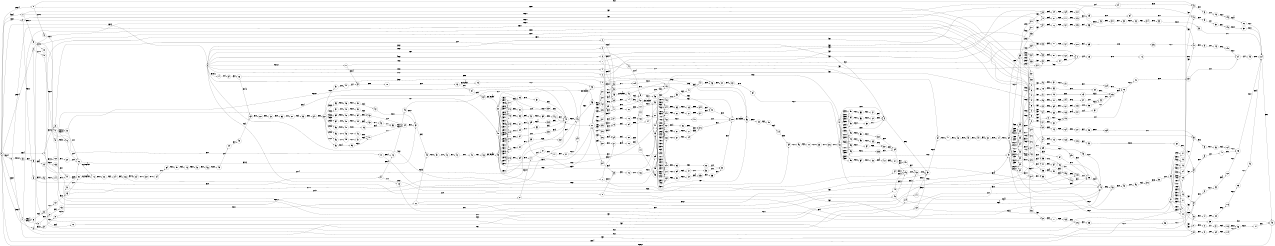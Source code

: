 digraph FST {
rankdir = LR;
size = "8.5,11";
label = "";
center = 1;
orientation = Portrait;
ranksep = "0.4";
nodesep = "0.25";
0 [label = "0", shape = circle, style = bold, fontsize = 14]
	0 -> 11 [label = "9:eps/4", fontsize = 14];
	0 -> 10 [label = "8:eps/4", fontsize = 14];
	0 -> 9 [label = "7:eps/4", fontsize = 14];
	0 -> 8 [label = "6:eps/4", fontsize = 14];
	0 -> 7 [label = "5:eps/4", fontsize = 14];
	0 -> 6 [label = "4:eps/4", fontsize = 14];
	0 -> 5 [label = "3:eps/4", fontsize = 14];
	0 -> 4 [label = "2:eps/4", fontsize = 14];
	0 -> 3 [label = "1:eps/5", fontsize = 14];
	0 -> 1 [label = "1:eps/4", fontsize = 14];
1 [label = "1", shape = circle, style = solid, fontsize = 14]
	1 -> 2 [label = "°:eps", fontsize = 14];
2 [label = "2", shape = circle, style = solid, fontsize = 14]
	2 -> 12 [label = "eps:p", fontsize = 14];
3 [label = "3", shape = circle, style = solid, fontsize = 14]
	3 -> 24 [label = "0:eps", fontsize = 14];
	3 -> 17 [label = "eps:c/2", fontsize = 14];
	3 -> 14 [label = "eps:m/3", fontsize = 14];
	3 -> 13 [label = "1:eps", fontsize = 14];
	3 -> 23 [label = "9:eps", fontsize = 14];
	3 -> 22 [label = "8:eps", fontsize = 14];
	3 -> 21 [label = "7:eps", fontsize = 14];
	3 -> 20 [label = "6:eps", fontsize = 14];
	3 -> 19 [label = "5:eps", fontsize = 14];
	3 -> 18 [label = "4:eps", fontsize = 14];
	3 -> 16 [label = "3:eps", fontsize = 14];
	3 -> 15 [label = "2:eps", fontsize = 14];
4 [label = "4", shape = circle, style = solid, fontsize = 14]
	4 -> 28 [label = "0:eps/1", fontsize = 14];
	4 -> 27 [label = "eps:v/2", fontsize = 14];
	4 -> 26 [label = "eps:d/3", fontsize = 14];
	4 -> 25 [label = "°:eps", fontsize = 14];
5 [label = "5", shape = circle, style = solid, fontsize = 14]
	5 -> 30 [label = "eps:t/2", fontsize = 14];
	5 -> 31 [label = "0:eps/1", fontsize = 14];
	5 -> 29 [label = "°:eps", fontsize = 14];
6 [label = "6", shape = circle, style = solid, fontsize = 14]
	6 -> 34 [label = "0:eps/1", fontsize = 14];
	6 -> 33 [label = "eps:c/2", fontsize = 14];
	6 -> 32 [label = "°:eps", fontsize = 14];
7 [label = "7", shape = circle, style = solid, fontsize = 14]
	7 -> 37 [label = "eps:q/2", fontsize = 14];
	7 -> 36 [label = "eps:c/4", fontsize = 14];
	7 -> 38 [label = "0:eps/1", fontsize = 14];
	7 -> 35 [label = "°:eps", fontsize = 14];
8 [label = "8", shape = circle, style = solid, fontsize = 14]
	8 -> 40 [label = "eps:s/2", fontsize = 14];
	8 -> 41 [label = "0:eps/1", fontsize = 14];
	8 -> 39 [label = "°:eps", fontsize = 14];
9 [label = "9", shape = circle, style = solid, fontsize = 14]
	9 -> 43 [label = "eps:s/2", fontsize = 14];
	9 -> 44 [label = "0:eps/1", fontsize = 14];
	9 -> 42 [label = "°:eps", fontsize = 14];
10 [label = "10", shape = circle, style = solid, fontsize = 14]
	10 -> 46 [label = "eps:o/2", fontsize = 14];
	10 -> 47 [label = "0:eps/1", fontsize = 14];
	10 -> 45 [label = "°:eps", fontsize = 14];
11 [label = "11", shape = circle, style = solid, fontsize = 14]
	11 -> 49 [label = "eps:n/2", fontsize = 14];
	11 -> 50 [label = "0:eps/1", fontsize = 14];
	11 -> 48 [label = "°:eps", fontsize = 14];
12 [label = "12", shape = circle, style = solid, fontsize = 14]
	12 -> 51 [label = "eps:r", fontsize = 14];
13 [label = "13", shape = circle, style = solid, fontsize = 14]
	13 -> 53 [label = "eps:o/4", fontsize = 14];
	13 -> 52 [label = "°:eps", fontsize = 14];
14 [label = "14", shape = circle, style = solid, fontsize = 14]
	14 -> 54 [label = "eps:i", fontsize = 14];
15 [label = "15", shape = circle, style = solid, fontsize = 14]
	15 -> 56 [label = "eps:d/4", fontsize = 14];
	15 -> 55 [label = "°:eps", fontsize = 14];
16 [label = "16", shape = circle, style = solid, fontsize = 14]
	16 -> 58 [label = "eps:t/4", fontsize = 14];
	16 -> 57 [label = "°:eps", fontsize = 14];
17 [label = "17", shape = circle, style = solid, fontsize = 14]
	17 -> 464 [label = "eps:e", fontsize = 14];
	17 -> 59 [label = "eps:i/4", fontsize = 14];
18 [label = "18", shape = circle, style = solid, fontsize = 14]
	18 -> 61 [label = "eps:c/4", fontsize = 14];
	18 -> 60 [label = "°:eps", fontsize = 14];
19 [label = "19", shape = circle, style = solid, fontsize = 14]
	19 -> 63 [label = "eps:q/4", fontsize = 14];
	19 -> 62 [label = "°:eps", fontsize = 14];
20 [label = "20", shape = circle, style = solid, fontsize = 14]
	20 -> 65 [label = "eps:d/4", fontsize = 14];
	20 -> 64 [label = "°:eps", fontsize = 14];
21 [label = "21", shape = circle, style = solid, fontsize = 14]
	21 -> 67 [label = "eps:d/4", fontsize = 14];
	21 -> 66 [label = "°:eps", fontsize = 14];
22 [label = "22", shape = circle, style = solid, fontsize = 14]
	22 -> 69 [label = "eps:d/4", fontsize = 14];
	22 -> 68 [label = "°:eps", fontsize = 14];
23 [label = "23", shape = circle, style = solid, fontsize = 14]
	23 -> 71 [label = "eps:d/4", fontsize = 14];
	23 -> 70 [label = "°:eps", fontsize = 14];
24 [label = "24", shape = circle, style = solid, fontsize = 14]
	24 -> 73 [label = "eps:d/4", fontsize = 14];
	24 -> 72 [label = "°:eps", fontsize = 14];
25 [label = "25", shape = circle, style = solid, fontsize = 14]
	25 -> 74 [label = "eps:s", fontsize = 14];
26 [label = "26", shape = circle, style = solid, fontsize = 14]
	26 -> 76 [label = "eps:o/1", fontsize = 14];
	26 -> 75 [label = "eps:u", fontsize = 14];
27 [label = "27", shape = circle, style = solid, fontsize = 14]
	27 -> 77 [label = "eps:e/4", fontsize = 14];
	27 -> 473 [label = "eps:i", fontsize = 14];
28 [label = "28", shape = circle, style = solid, fontsize = 14]
	28 -> 78 [label = "°:eps", fontsize = 14];
29 [label = "29", shape = circle, style = solid, fontsize = 14]
	29 -> 79 [label = "eps:t", fontsize = 14];
30 [label = "30", shape = circle, style = solid, fontsize = 14]
	30 -> 80 [label = "eps:r", fontsize = 14];
31 [label = "31", shape = circle, style = solid, fontsize = 14]
	31 -> 81 [label = "°:eps", fontsize = 14];
32 [label = "32", shape = circle, style = solid, fontsize = 14]
	32 -> 82 [label = "eps:c", fontsize = 14];
33 [label = "33", shape = circle, style = solid, fontsize = 14]
	33 -> 83 [label = "eps:u", fontsize = 14];
34 [label = "34", shape = circle, style = solid, fontsize = 14]
	34 -> 84 [label = "°:eps", fontsize = 14];
35 [label = "35", shape = circle, style = solid, fontsize = 14]
	35 -> 85 [label = "eps:q", fontsize = 14];
36 [label = "36", shape = circle, style = solid, fontsize = 14]
	36 -> 86 [label = "eps:i", fontsize = 14];
37 [label = "37", shape = circle, style = solid, fontsize = 14]
	37 -> 87 [label = "eps:u", fontsize = 14];
38 [label = "38", shape = circle, style = solid, fontsize = 14]
	38 -> 88 [label = "°:eps", fontsize = 14];
39 [label = "39", shape = circle, style = solid, fontsize = 14]
	39 -> 89 [label = "eps:s", fontsize = 14];
40 [label = "40", shape = circle, style = solid, fontsize = 14]
	40 -> 90 [label = "eps:e", fontsize = 14];
41 [label = "41", shape = circle, style = solid, fontsize = 14]
	41 -> 91 [label = "°:eps", fontsize = 14];
42 [label = "42", shape = circle, style = solid, fontsize = 14]
	42 -> 92 [label = "eps:s", fontsize = 14];
43 [label = "43", shape = circle, style = solid, fontsize = 14]
	43 -> 93 [label = "eps:i/2", fontsize = 14];
	43 -> 94 [label = "eps:e", fontsize = 14];
44 [label = "44", shape = circle, style = solid, fontsize = 14]
	44 -> 95 [label = "°:eps", fontsize = 14];
45 [label = "45", shape = circle, style = solid, fontsize = 14]
	45 -> 96 [label = "eps:o", fontsize = 14];
46 [label = "46", shape = circle, style = solid, fontsize = 14]
	46 -> 97 [label = "eps:c", fontsize = 14];
47 [label = "47", shape = circle, style = solid, fontsize = 14]
	47 -> 98 [label = "°:eps", fontsize = 14];
48 [label = "48", shape = circle, style = solid, fontsize = 14]
	48 -> 99 [label = "eps:n", fontsize = 14];
49 [label = "49", shape = circle, style = solid, fontsize = 14]
	49 -> 100 [label = "eps:u/2", fontsize = 14];
	49 -> 101 [label = "eps:o", fontsize = 14];
50 [label = "50", shape = circle, style = solid, fontsize = 14]
	50 -> 102 [label = "°:eps", fontsize = 14];
51 [label = "51", shape = circle, style = solid, fontsize = 14]
	51 -> 103 [label = "eps:i", fontsize = 14];
52 [label = "52", shape = circle, style = solid, fontsize = 14]
	52 -> 104 [label = "eps:u", fontsize = 14];
53 [label = "53", shape = circle, style = solid, fontsize = 14]
	53 -> 105 [label = "eps:n", fontsize = 14];
54 [label = "54", shape = circle, style = solid, fontsize = 14]
	54 -> 106 [label = "eps:l", fontsize = 14];
55 [label = "55", shape = circle, style = solid, fontsize = 14]
	55 -> 107 [label = "eps:d", fontsize = 14];
56 [label = "56", shape = circle, style = solid, fontsize = 14]
	56 -> 105 [label = "eps:o", fontsize = 14];
57 [label = "57", shape = circle, style = solid, fontsize = 14]
	57 -> 108 [label = "eps:d", fontsize = 14];
58 [label = "58", shape = circle, style = solid, fontsize = 14]
	58 -> 109 [label = "eps:r", fontsize = 14];
59 [label = "59", shape = circle, style = solid, fontsize = 14]
	59 -> 110 [label = "eps:e", fontsize = 14];
60 [label = "60", shape = circle, style = solid, fontsize = 14]
	60 -> 111 [label = "eps:d", fontsize = 14];
61 [label = "61", shape = circle, style = solid, fontsize = 14]
	61 -> 112 [label = "eps:a", fontsize = 14];
62 [label = "62", shape = circle, style = solid, fontsize = 14]
	62 -> 113 [label = "eps:d", fontsize = 14];
63 [label = "63", shape = circle, style = solid, fontsize = 14]
	63 -> 114 [label = "eps:u", fontsize = 14];
64 [label = "64", shape = circle, style = solid, fontsize = 14]
	64 -> 115 [label = "eps:d", fontsize = 14];
65 [label = "65", shape = circle, style = solid, fontsize = 14]
	65 -> 116 [label = "eps:i", fontsize = 14];
66 [label = "66", shape = circle, style = solid, fontsize = 14]
	66 -> 117 [label = "eps:d", fontsize = 14];
67 [label = "67", shape = circle, style = solid, fontsize = 14]
	67 -> 118 [label = "eps:i", fontsize = 14];
68 [label = "68", shape = circle, style = solid, fontsize = 14]
	68 -> 119 [label = "eps:d", fontsize = 14];
69 [label = "69", shape = circle, style = solid, fontsize = 14]
	69 -> 120 [label = "eps:i", fontsize = 14];
70 [label = "70", shape = circle, style = solid, fontsize = 14]
	70 -> 121 [label = "eps:d", fontsize = 14];
71 [label = "71", shape = circle, style = solid, fontsize = 14]
	71 -> 122 [label = "eps:i", fontsize = 14];
72 [label = "72", shape = circle, style = solid, fontsize = 14]
	72 -> 123 [label = "eps:d", fontsize = 14];
73 [label = "73", shape = circle, style = solid, fontsize = 14]
	73 -> 124 [label = "eps:i", fontsize = 14];
74 [label = "74", shape = circle, style = solid, fontsize = 14]
	74 -> 125 [label = "eps:e", fontsize = 14];
75 [label = "75", shape = circle, style = solid, fontsize = 14]
	75 -> 457 [label = "eps:c", fontsize = 14];
76 [label = "76", shape = circle, style = solid, fontsize = 14]
	76 -> 126 [label = "eps:s", fontsize = 14];
77 [label = "77", shape = circle, style = solid, fontsize = 14]
	77 -> 127 [label = "eps:i", fontsize = 14];
78 [label = "78", shape = circle, style = solid, fontsize = 14]
	78 -> 128 [label = "eps:v", fontsize = 14];
79 [label = "79", shape = circle, style = solid, fontsize = 14]
	79 -> 129 [label = "eps:e", fontsize = 14];
80 [label = "80", shape = circle, style = solid, fontsize = 14]
	80 -> 131 [label = "eps:e/2", fontsize = 14];
	80 -> 130 [label = "eps:i", fontsize = 14];
81 [label = "81", shape = circle, style = solid, fontsize = 14]
	81 -> 132 [label = "eps:t", fontsize = 14];
82 [label = "82", shape = circle, style = solid, fontsize = 14]
	82 -> 133 [label = "eps:u", fontsize = 14];
83 [label = "83", shape = circle, style = solid, fontsize = 14]
	83 -> 134 [label = "eps:a", fontsize = 14];
84 [label = "84", shape = circle, style = solid, fontsize = 14]
	84 -> 135 [label = "eps:c", fontsize = 14];
85 [label = "85", shape = circle, style = solid, fontsize = 14]
	85 -> 136 [label = "eps:u", fontsize = 14];
86 [label = "86", shape = circle, style = solid, fontsize = 14]
	86 -> 137 [label = "eps:n", fontsize = 14];
87 [label = "87", shape = circle, style = solid, fontsize = 14]
	87 -> 138 [label = "eps:i", fontsize = 14];
88 [label = "88", shape = circle, style = solid, fontsize = 14]
	88 -> 139 [label = "eps:q", fontsize = 14];
89 [label = "89", shape = circle, style = solid, fontsize = 14]
	89 -> 140 [label = "eps:e", fontsize = 14];
90 [label = "90", shape = circle, style = solid, fontsize = 14]
	90 -> 141 [label = "eps:x", fontsize = 14];
	90 -> 440 [label = "eps:s/4", fontsize = 14];
	90 -> 76 [label = "eps:i/2", fontsize = 14];
91 [label = "91", shape = circle, style = solid, fontsize = 14]
	91 -> 142 [label = "eps:s", fontsize = 14];
92 [label = "92", shape = circle, style = solid, fontsize = 14]
	92 -> 143 [label = "eps:e", fontsize = 14];
93 [label = "93", shape = circle, style = solid, fontsize = 14]
	93 -> 144 [label = "eps:e", fontsize = 14];
94 [label = "94", shape = circle, style = solid, fontsize = 14]
	94 -> 146 [label = "eps:t/4", fontsize = 14];
	94 -> 145 [label = "eps:p", fontsize = 14];
95 [label = "95", shape = circle, style = solid, fontsize = 14]
	95 -> 147 [label = "eps:s", fontsize = 14];
96 [label = "96", shape = circle, style = solid, fontsize = 14]
	96 -> 148 [label = "eps:c", fontsize = 14];
97 [label = "97", shape = circle, style = solid, fontsize = 14]
	97 -> 150 [label = "eps:h/2", fontsize = 14];
	97 -> 149 [label = "eps:t", fontsize = 14];
98 [label = "98", shape = circle, style = solid, fontsize = 14]
	98 -> 151 [label = "eps:o", fontsize = 14];
99 [label = "99", shape = circle, style = solid, fontsize = 14]
	99 -> 152 [label = "eps:o", fontsize = 14];
100 [label = "100", shape = circle, style = solid, fontsize = 14]
	100 -> 153 [label = "eps:e", fontsize = 14];
101 [label = "101", shape = circle, style = solid, fontsize = 14]
	101 -> 146 [label = "eps:v/4", fontsize = 14];
	101 -> 154 [label = "eps:n", fontsize = 14];
102 [label = "102", shape = circle, style = solid, fontsize = 14]
	102 -> 155 [label = "eps:n", fontsize = 14];
103 [label = "103", shape = circle, style = solid, fontsize = 14]
	103 -> 156 [label = "eps:m", fontsize = 14];
104 [label = "104", shape = circle, style = solid, fontsize = 14]
	104 -> 72 [label = "eps:n", fontsize = 14];
105 [label = "105", shape = circle, style = solid, fontsize = 14]
	105 -> 157 [label = "eps:c", fontsize = 14];
106 [label = "106", shape = circle, style = solid, fontsize = 14]
	106 -> 159 [label = "eps:l/3", fontsize = 14];
	106 -> 158 [label = "eps:e", fontsize = 14];
107 [label = "107", shape = circle, style = solid, fontsize = 14]
	107 -> 160 [label = "eps:u", fontsize = 14];
108 [label = "108", shape = circle, style = solid, fontsize = 14]
	108 -> 161 [label = "eps:e", fontsize = 14];
109 [label = "109", shape = circle, style = solid, fontsize = 14]
	109 -> 105 [label = "eps:e", fontsize = 14];
110 [label = "110", shape = circle, style = solid, fontsize = 14]
	110 -> 162 [label = "eps:n", fontsize = 14];
111 [label = "111", shape = circle, style = solid, fontsize = 14]
	111 -> 163 [label = "eps:e", fontsize = 14];
112 [label = "112", shape = circle, style = solid, fontsize = 14]
	112 -> 444 [label = "eps:t", fontsize = 14];
113 [label = "113", shape = circle, style = solid, fontsize = 14]
	113 -> 164 [label = "eps:e", fontsize = 14];
114 [label = "114", shape = circle, style = solid, fontsize = 14]
	114 -> 53 [label = "eps:i", fontsize = 14];
115 [label = "115", shape = circle, style = solid, fontsize = 14]
	115 -> 165 [label = "eps:e", fontsize = 14];
116 [label = "116", shape = circle, style = solid, fontsize = 14]
	116 -> 166 [label = "eps:e", fontsize = 14];
117 [label = "117", shape = circle, style = solid, fontsize = 14]
	117 -> 167 [label = "eps:e", fontsize = 14];
118 [label = "118", shape = circle, style = solid, fontsize = 14]
	118 -> 168 [label = "eps:e", fontsize = 14];
119 [label = "119", shape = circle, style = solid, fontsize = 14]
	119 -> 169 [label = "eps:e", fontsize = 14];
120 [label = "120", shape = circle, style = solid, fontsize = 14]
	120 -> 170 [label = "eps:e", fontsize = 14];
121 [label = "121", shape = circle, style = solid, fontsize = 14]
	121 -> 171 [label = "eps:e", fontsize = 14];
122 [label = "122", shape = circle, style = solid, fontsize = 14]
	122 -> 172 [label = "eps:e", fontsize = 14];
123 [label = "123", shape = circle, style = solid, fontsize = 14]
	123 -> 173 [label = "eps:e", fontsize = 14];
124 [label = "124", shape = circle, style = solid, fontsize = 14]
	124 -> 174 [label = "eps:e", fontsize = 14];
125 [label = "125", shape = circle, style = solid, fontsize = 14]
	125 -> 175 [label = "eps:g", fontsize = 14];
126 [label = "126", shape = circle, style = solid, fontsize = 14]
	126 -> 176 [label = "eps:(espacio)", fontsize = 14];
	126 -> 437 [label = "eps:c/3", fontsize = 14];
127 [label = "127", shape = circle, style = solid, fontsize = 14]
	127 -> 177 [label = "eps:n", fontsize = 14];
128 [label = "128", shape = circle, style = solid, fontsize = 14]
	128 -> 178 [label = "eps:i", fontsize = 14];
129 [label = "129", shape = circle, style = solid, fontsize = 14]
	129 -> 179 [label = "eps:r", fontsize = 14];
130 [label = "130", shape = circle, style = solid, fontsize = 14]
	130 -> 457 [label = "eps:c/1", fontsize = 14];
	130 -> 483 [label = "eps:g", fontsize = 14];
131 [label = "131", shape = circle, style = solid, fontsize = 14]
	131 -> 445 [label = "eps:i/2", fontsize = 14];
	131 -> 126 [label = "eps:s", fontsize = 14];
132 [label = "132", shape = circle, style = solid, fontsize = 14]
	132 -> 128 [label = "eps:r", fontsize = 14];
133 [label = "133", shape = circle, style = solid, fontsize = 14]
	133 -> 180 [label = "eps:a", fontsize = 14];
134 [label = "134", shape = circle, style = solid, fontsize = 14]
	134 -> 440 [label = "eps:r/4", fontsize = 14];
	134 -> 181 [label = "eps:d", fontsize = 14];
	134 -> 182 [label = "eps:t/2", fontsize = 14];
135 [label = "135", shape = circle, style = solid, fontsize = 14]
	135 -> 183 [label = "eps:u", fontsize = 14];
136 [label = "136", shape = circle, style = solid, fontsize = 14]
	136 -> 184 [label = "eps:i", fontsize = 14];
137 [label = "137", shape = circle, style = solid, fontsize = 14]
	137 -> 185 [label = "eps:c", fontsize = 14];
138 [label = "138", shape = circle, style = solid, fontsize = 14]
	138 -> 186 [label = "eps:n", fontsize = 14];
139 [label = "139", shape = circle, style = solid, fontsize = 14]
	139 -> 187 [label = "eps:u", fontsize = 14];
140 [label = "140", shape = circle, style = solid, fontsize = 14]
	140 -> 188 [label = "eps:x", fontsize = 14];
141 [label = "141", shape = circle, style = solid, fontsize = 14]
	141 -> 457 [label = "eps:c/1", fontsize = 14];
	141 -> 473 [label = "eps:a", fontsize = 14];
142 [label = "142", shape = circle, style = solid, fontsize = 14]
	142 -> 189 [label = "eps:e", fontsize = 14];
143 [label = "143", shape = circle, style = solid, fontsize = 14]
	143 -> 190 [label = "eps:p", fontsize = 14];
144 [label = "144", shape = circle, style = solid, fontsize = 14]
	144 -> 191 [label = "eps:t", fontsize = 14];
145 [label = "145", shape = circle, style = solid, fontsize = 14]
	145 -> 192 [label = "eps:t", fontsize = 14];
146 [label = "146", shape = circle, style = solid, fontsize = 14]
	146 -> 193 [label = "eps:e", fontsize = 14];
147 [label = "147", shape = circle, style = solid, fontsize = 14]
	147 -> 194 [label = "eps:e", fontsize = 14];
148 [label = "148", shape = circle, style = solid, fontsize = 14]
	148 -> 195 [label = "eps:t", fontsize = 14];
149 [label = "149", shape = circle, style = solid, fontsize = 14]
	149 -> 196 [label = "eps:i/1", fontsize = 14];
	149 -> 473 [label = "eps:o", fontsize = 14];
150 [label = "150", shape = circle, style = solid, fontsize = 14]
	150 -> 445 [label = "eps:e/2", fontsize = 14];
	150 -> 126 [label = "eps:o", fontsize = 14];
151 [label = "151", shape = circle, style = solid, fontsize = 14]
	151 -> 197 [label = "eps:c", fontsize = 14];
152 [label = "152", shape = circle, style = solid, fontsize = 14]
	152 -> 198 [label = "eps:v", fontsize = 14];
153 [label = "153", shape = circle, style = solid, fontsize = 14]
	153 -> 191 [label = "eps:v", fontsize = 14];
154 [label = "154", shape = circle, style = solid, fontsize = 14]
	154 -> 196 [label = "eps:i/1", fontsize = 14];
	154 -> 473 [label = "eps:a", fontsize = 14];
155 [label = "155", shape = circle, style = solid, fontsize = 14]
	155 -> 199 [label = "eps:o", fontsize = 14];
156 [label = "156", shape = circle, style = solid, fontsize = 14]
	156 -> 507 [label = "eps:e", fontsize = 14];
157 [label = "157", shape = circle, style = solid, fontsize = 14]
	157 -> 200 [label = "eps:e", fontsize = 14];
158 [label = "158", shape = circle, style = solid, fontsize = 14]
	158 -> 201 [label = "eps:s", fontsize = 14];
159 [label = "159", shape = circle, style = solid, fontsize = 14]
	159 -> 202 [label = "eps:o", fontsize = 14];
160 [label = "160", shape = circle, style = solid, fontsize = 14]
	160 -> 72 [label = "eps:o", fontsize = 14];
161 [label = "161", shape = circle, style = solid, fontsize = 14]
	161 -> 203 [label = "eps:c", fontsize = 14];
162 [label = "162", shape = circle, style = solid, fontsize = 14]
	162 -> 205 [label = "eps:(espacio)", fontsize = 14];
	162 -> 204 [label = "eps:t", fontsize = 14];
163 [label = "163", shape = circle, style = solid, fontsize = 14]
	163 -> 206 [label = "eps:c", fontsize = 14];
164 [label = "164", shape = circle, style = solid, fontsize = 14]
	164 -> 207 [label = "eps:c", fontsize = 14];
165 [label = "165", shape = circle, style = solid, fontsize = 14]
	165 -> 208 [label = "eps:c", fontsize = 14];
166 [label = "166", shape = circle, style = solid, fontsize = 14]
	166 -> 209 [label = "eps:c", fontsize = 14];
167 [label = "167", shape = circle, style = solid, fontsize = 14]
	167 -> 210 [label = "eps:c", fontsize = 14];
168 [label = "168", shape = circle, style = solid, fontsize = 14]
	168 -> 211 [label = "eps:c", fontsize = 14];
169 [label = "169", shape = circle, style = solid, fontsize = 14]
	169 -> 212 [label = "eps:c", fontsize = 14];
170 [label = "170", shape = circle, style = solid, fontsize = 14]
	170 -> 453 [label = "eps:c", fontsize = 14];
171 [label = "171", shape = circle, style = solid, fontsize = 14]
	171 -> 213 [label = "eps:c", fontsize = 14];
172 [label = "172", shape = circle, style = solid, fontsize = 14]
	172 -> 454 [label = "eps:c", fontsize = 14];
173 [label = "173", shape = circle, style = solid, fontsize = 14]
	173 -> 214 [label = "eps:c", fontsize = 14];
174 [label = "174", shape = circle, style = solid, fontsize = 14]
	174 -> 200 [label = "eps:z", fontsize = 14];
175 [label = "175", shape = circle, style = solid, fontsize = 14]
	175 -> 215 [label = "eps:u", fontsize = 14];
176 [label = "176", shape = circle, style = solid, fontsize = 14]
	176 -> 216 [label = "eps:m", fontsize = 14];
177 [label = "177", shape = circle, style = solid, fontsize = 14]
	177 -> 217 [label = "eps:t", fontsize = 14];
178 [label = "178", shape = circle, style = solid, fontsize = 14]
	178 -> 218 [label = "eps:g", fontsize = 14];
179 [label = "179", shape = circle, style = solid, fontsize = 14]
	179 -> 156 [label = "eps:c", fontsize = 14];
180 [label = "180", shape = circle, style = solid, fontsize = 14]
	180 -> 188 [label = "eps:r", fontsize = 14];
181 [label = "181", shape = circle, style = solid, fontsize = 14]
	181 -> 219 [label = "eps:r", fontsize = 14];
182 [label = "182", shape = circle, style = solid, fontsize = 14]
	182 -> 220 [label = "eps:r", fontsize = 14];
183 [label = "183", shape = circle, style = solid, fontsize = 14]
	183 -> 221 [label = "eps:a", fontsize = 14];
184 [label = "184", shape = circle, style = solid, fontsize = 14]
	184 -> 188 [label = "eps:n", fontsize = 14];
185 [label = "185", shape = circle, style = solid, fontsize = 14]
	185 -> 440 [label = "eps:u/2", fontsize = 14];
	185 -> 222 [label = "eps:o", fontsize = 14];
186 [label = "186", shape = circle, style = solid, fontsize = 14]
	186 -> 457 [label = "eps:g/1", fontsize = 14];
	186 -> 443 [label = "eps:i/5", fontsize = 14];
	186 -> 494 [label = "eps:c", fontsize = 14];
187 [label = "187", shape = circle, style = solid, fontsize = 14]
	187 -> 223 [label = "eps:i", fontsize = 14];
188 [label = "188", shape = circle, style = solid, fontsize = 14]
	188 -> 224 [label = "eps:t", fontsize = 14];
189 [label = "189", shape = circle, style = solid, fontsize = 14]
	189 -> 225 [label = "eps:x", fontsize = 14];
190 [label = "190", shape = circle, style = solid, fontsize = 14]
	190 -> 214 [label = "eps:t", fontsize = 14];
191 [label = "191", shape = circle, style = solid, fontsize = 14]
	191 -> 222 [label = "eps:e", fontsize = 14];
192 [label = "192", shape = circle, style = solid, fontsize = 14]
	192 -> 196 [label = "eps:i/1", fontsize = 14];
	192 -> 226 [label = "eps:u", fontsize = 14];
193 [label = "193", shape = circle, style = solid, fontsize = 14]
	193 -> 437 [label = "eps:c/1", fontsize = 14];
	193 -> 455 [label = "eps:n", fontsize = 14];
194 [label = "194", shape = circle, style = solid, fontsize = 14]
	194 -> 227 [label = "eps:p", fontsize = 14];
195 [label = "195", shape = circle, style = solid, fontsize = 14]
	195 -> 228 [label = "eps:a", fontsize = 14];
196 [label = "196", shape = circle, style = solid, fontsize = 14]
	196 -> 482 [label = "eps:n", fontsize = 14];
197 [label = "197", shape = circle, style = solid, fontsize = 14]
	197 -> 229 [label = "eps:t", fontsize = 14];
198 [label = "198", shape = circle, style = solid, fontsize = 14]
	198 -> 230 [label = "eps:e", fontsize = 14];
199 [label = "199", shape = circle, style = solid, fontsize = 14]
	199 -> 225 [label = "eps:n", fontsize = 14];
200 [label = "200", shape = circle, style = solid, fontsize = 14]
	200 -> 456 [label = "eps:(espacio)", fontsize = 14];
201 [label = "201", shape = circle, style = solid, fontsize = 14]
	201 -> 231 [label = "eps:i", fontsize = 14];
202 [label = "202", shape = circle, style = solid, fontsize = 14]
	202 -> 232 [label = "eps:n", fontsize = 14];
203 [label = "203", shape = circle, style = solid, fontsize = 14]
	203 -> 233 [label = "eps:i", fontsize = 14];
204 [label = "204", shape = circle, style = solid, fontsize = 14]
	204 -> 234 [label = "eps:o", fontsize = 14];
205 [label = "205", shape = circle, style = solid, fontsize = 14]
	205 -> 450 [label = "0:eps", fontsize = 14];
206 [label = "206", shape = circle, style = solid, fontsize = 14]
	206 -> 235 [label = "eps:i", fontsize = 14];
207 [label = "207", shape = circle, style = solid, fontsize = 14]
	207 -> 236 [label = "eps:i", fontsize = 14];
208 [label = "208", shape = circle, style = solid, fontsize = 14]
	208 -> 237 [label = "eps:i", fontsize = 14];
209 [label = "209", shape = circle, style = solid, fontsize = 14]
	209 -> 238 [label = "eps:i", fontsize = 14];
210 [label = "210", shape = circle, style = solid, fontsize = 14]
	210 -> 239 [label = "eps:i", fontsize = 14];
211 [label = "211", shape = circle, style = solid, fontsize = 14]
	211 -> 240 [label = "eps:i", fontsize = 14];
212 [label = "212", shape = circle, style = solid, fontsize = 14]
	212 -> 241 [label = "eps:i", fontsize = 14];
213 [label = "213", shape = circle, style = solid, fontsize = 14]
	213 -> 243 [label = "eps:i", fontsize = 14];
214 [label = "214", shape = circle, style = solid, fontsize = 14]
	214 -> 245 [label = "eps:i", fontsize = 14];
215 [label = "215", shape = circle, style = solid, fontsize = 14]
	215 -> 246 [label = "eps:n", fontsize = 14];
216 [label = "216", shape = circle, style = solid, fontsize = 14]
	216 -> 247 [label = "eps:i", fontsize = 14];
217 [label = "217", shape = circle, style = solid, fontsize = 14]
	217 -> 249 [label = "eps:e", fontsize = 14];
	217 -> 248 [label = "eps:i", fontsize = 14];
218 [label = "218", shape = circle, style = solid, fontsize = 14]
	218 -> 250 [label = "eps:e", fontsize = 14];
219 [label = "219", shape = circle, style = solid, fontsize = 14]
	219 -> 482 [label = "eps:i/1", fontsize = 14];
	219 -> 473 [label = "eps:a", fontsize = 14];
220 [label = "220", shape = circle, style = solid, fontsize = 14]
	220 -> 126 [label = "eps:o", fontsize = 14];
221 [label = "221", shape = circle, style = solid, fontsize = 14]
	221 -> 251 [label = "eps:d", fontsize = 14];
222 [label = "222", shape = circle, style = solid, fontsize = 14]
	222 -> 176 [label = "eps:(espacio)", fontsize = 14];
223 [label = "223", shape = circle, style = solid, fontsize = 14]
	223 -> 252 [label = "eps:n", fontsize = 14];
224 [label = "224", shape = circle, style = solid, fontsize = 14]
	224 -> 475 [label = "eps:o", fontsize = 14];
225 [label = "225", shape = circle, style = solid, fontsize = 14]
	225 -> 178 [label = "eps:a", fontsize = 14];
226 [label = "226", shape = circle, style = solid, fontsize = 14]
	226 -> 473 [label = "eps:a", fontsize = 14];
227 [label = "227", shape = circle, style = solid, fontsize = 14]
	227 -> 253 [label = "eps:t", fontsize = 14];
228 [label = "228", shape = circle, style = solid, fontsize = 14]
	228 -> 224 [label = "eps:v", fontsize = 14];
229 [label = "229", shape = circle, style = solid, fontsize = 14]
	229 -> 178 [label = "eps:o", fontsize = 14];
230 [label = "230", shape = circle, style = solid, fontsize = 14]
	230 -> 224 [label = "eps:n", fontsize = 14];
231 [label = "231", shape = circle, style = solid, fontsize = 14]
	231 -> 254 [label = "eps:m", fontsize = 14];
232 [label = "232", shape = circle, style = solid, fontsize = 14]
	232 -> 255 [label = "eps:e", fontsize = 14];
233 [label = "233", shape = circle, style = solid, fontsize = 14]
	233 -> 256 [label = "eps:m", fontsize = 14];
234 [label = "234", shape = circle, style = solid, fontsize = 14]
	234 -> 257 [label = "eps:(espacio)", fontsize = 14];
235 [label = "235", shape = circle, style = solid, fontsize = 14]
	235 -> 258 [label = "eps:m", fontsize = 14];
236 [label = "236", shape = circle, style = solid, fontsize = 14]
	236 -> 259 [label = "eps:m", fontsize = 14];
237 [label = "237", shape = circle, style = solid, fontsize = 14]
	237 -> 260 [label = "eps:m", fontsize = 14];
238 [label = "238", shape = circle, style = solid, fontsize = 14]
	238 -> 261 [label = "eps:s", fontsize = 14];
239 [label = "239", shape = circle, style = solid, fontsize = 14]
	239 -> 505 [label = "eps:m", fontsize = 14];
240 [label = "240", shape = circle, style = solid, fontsize = 14]
	240 -> 262 [label = "eps:s", fontsize = 14];
241 [label = "241", shape = circle, style = solid, fontsize = 14]
	241 -> 45 [label = "eps:m", fontsize = 14];
242 [label = "242", shape = circle, style = solid, fontsize = 14]
	242 -> 263 [label = "eps:o", fontsize = 14];
243 [label = "243", shape = circle, style = solid, fontsize = 14]
	243 -> 264 [label = "eps:m", fontsize = 14];
244 [label = "244", shape = circle, style = solid, fontsize = 14]
	244 -> 265 [label = "eps:n", fontsize = 14];
245 [label = "245", shape = circle, style = solid, fontsize = 14]
	245 -> 224 [label = "eps:m", fontsize = 14];
246 [label = "246", shape = circle, style = solid, fontsize = 14]
	246 -> 224 [label = "eps:d", fontsize = 14];
247 [label = "247", shape = circle, style = solid, fontsize = 14]
	247 -> 266 [label = "eps:l", fontsize = 14];
248 [label = "248", shape = circle, style = solid, fontsize = 14]
	248 -> 468 [label = "1:eps", fontsize = 14];
	248 -> 244 [label = "9:eps", fontsize = 14];
	248 -> 242 [label = "8:eps", fontsize = 14];
	248 -> 240 [label = "7:eps", fontsize = 14];
	248 -> 238 [label = "6:eps", fontsize = 14];
	248 -> 270 [label = "5:eps", fontsize = 14];
	248 -> 269 [label = "4:eps", fontsize = 14];
	248 -> 268 [label = "3:eps", fontsize = 14];
	248 -> 267 [label = "2:eps", fontsize = 14];
249 [label = "249", shape = circle, style = solid, fontsize = 14]
	249 -> 450 [label = "eps:(espacio)", fontsize = 14];
250 [label = "250", shape = circle, style = solid, fontsize = 14]
	250 -> 214 [label = "eps:s", fontsize = 14];
251 [label = "251", shape = circle, style = solid, fontsize = 14]
	251 -> 225 [label = "eps:r", fontsize = 14];
252 [label = "252", shape = circle, style = solid, fontsize = 14]
	252 -> 253 [label = "eps:c", fontsize = 14];
253 [label = "253", shape = circle, style = solid, fontsize = 14]
	253 -> 225 [label = "eps:u", fontsize = 14];
254 [label = "254", shape = circle, style = solid, fontsize = 14]
	254 -> 488 [label = "eps:o", fontsize = 14];
255 [label = "255", shape = circle, style = solid, fontsize = 14]
	255 -> 271 [label = "eps:s", fontsize = 14];
256 [label = "256", shape = circle, style = solid, fontsize = 14]
	256 -> 510 [label = "eps:o", fontsize = 14];
257 [label = "257", shape = circle, style = solid, fontsize = 14]
	257 -> 279 [label = "9:eps/1", fontsize = 14];
	257 -> 278 [label = "8:eps/1", fontsize = 14];
	257 -> 277 [label = "7:eps/1", fontsize = 14];
	257 -> 276 [label = "6:eps/1", fontsize = 14];
	257 -> 413 [label = "5:eps/1", fontsize = 14];
	257 -> 275 [label = "4:eps/1", fontsize = 14];
	257 -> 274 [label = "3:eps/1", fontsize = 14];
	257 -> 273 [label = "2:eps/1", fontsize = 14];
	257 -> 248 [label = "0:eps/1", fontsize = 14];
	257 -> 272 [label = "1:eps", fontsize = 14];
258 [label = "258", shape = circle, style = solid, fontsize = 14]
	258 -> 32 [label = "eps:o", fontsize = 14];
259 [label = "259", shape = circle, style = solid, fontsize = 14]
	259 -> 35 [label = "eps:o", fontsize = 14];
260 [label = "260", shape = circle, style = solid, fontsize = 14]
	260 -> 39 [label = "eps:o", fontsize = 14];
261 [label = "261", shape = circle, style = solid, fontsize = 14]
	261 -> 280 [label = "eps:e", fontsize = 14];
262 [label = "262", shape = circle, style = solid, fontsize = 14]
	262 -> 281 [label = "eps:i", fontsize = 14];
263 [label = "263", shape = circle, style = solid, fontsize = 14]
	263 -> 282 [label = "eps:c", fontsize = 14];
264 [label = "264", shape = circle, style = solid, fontsize = 14]
	264 -> 48 [label = "eps:o", fontsize = 14];
265 [label = "265", shape = circle, style = solid, fontsize = 14]
	265 -> 283 [label = "eps:u", fontsize = 14];
266 [label = "266", shape = circle, style = solid, fontsize = 14]
	266 -> 284 [label = "eps:l/3", fontsize = 14];
	266 -> 489 [label = "eps:e", fontsize = 14];
267 [label = "267", shape = circle, style = solid, fontsize = 14]
	267 -> 286 [label = "eps:d", fontsize = 14];
268 [label = "268", shape = circle, style = solid, fontsize = 14]
	268 -> 287 [label = "eps:t", fontsize = 14];
269 [label = "269", shape = circle, style = solid, fontsize = 14]
	269 -> 288 [label = "eps:c", fontsize = 14];
270 [label = "270", shape = circle, style = solid, fontsize = 14]
	270 -> 289 [label = "eps:c", fontsize = 14];
271 [label = "271", shape = circle, style = solid, fontsize = 14]
	271 -> 298 [label = "eps:i", fontsize = 14];
272 [label = "272", shape = circle, style = solid, fontsize = 14]
	272 -> 308 [label = "0:eps", fontsize = 14];
	272 -> 299 [label = "1:eps", fontsize = 14];
	272 -> 307 [label = "9:eps", fontsize = 14];
	272 -> 306 [label = "8:eps", fontsize = 14];
	272 -> 305 [label = "7:eps", fontsize = 14];
	272 -> 304 [label = "6:eps", fontsize = 14];
	272 -> 303 [label = "5:eps", fontsize = 14];
	272 -> 302 [label = "4:eps", fontsize = 14];
	272 -> 301 [label = "3:eps", fontsize = 14];
	272 -> 300 [label = "2:eps", fontsize = 14];
273 [label = "273", shape = circle, style = solid, fontsize = 14]
	273 -> 309 [label = "eps:v", fontsize = 14];
274 [label = "274", shape = circle, style = solid, fontsize = 14]
	274 -> 310 [label = "eps:t", fontsize = 14];
275 [label = "275", shape = circle, style = solid, fontsize = 14]
	275 -> 311 [label = "eps:c", fontsize = 14];
276 [label = "276", shape = circle, style = solid, fontsize = 14]
	276 -> 312 [label = "eps:s", fontsize = 14];
277 [label = "277", shape = circle, style = solid, fontsize = 14]
	277 -> 313 [label = "eps:s", fontsize = 14];
278 [label = "278", shape = circle, style = solid, fontsize = 14]
	278 -> 314 [label = "eps:o", fontsize = 14];
279 [label = "279", shape = circle, style = solid, fontsize = 14]
	279 -> 315 [label = "eps:n", fontsize = 14];
280 [label = "280", shape = circle, style = solid, fontsize = 14]
	280 -> 316 [label = "eps:i", fontsize = 14];
281 [label = "281", shape = circle, style = solid, fontsize = 14]
	281 -> 317 [label = "eps:e", fontsize = 14];
282 [label = "282", shape = circle, style = solid, fontsize = 14]
	282 -> 318 [label = "eps:h", fontsize = 14];
283 [label = "283", shape = circle, style = solid, fontsize = 14]
	283 -> 319 [label = "eps:e", fontsize = 14];
284 [label = "284", shape = circle, style = solid, fontsize = 14]
	284 -> 320 [label = "eps:o", fontsize = 14];
285 [label = "285", shape = circle, style = solid, fontsize = 14]
	285 -> 1 [label = "1:eps", fontsize = 14];
	285 -> 328 [label = "9:eps", fontsize = 14];
	285 -> 327 [label = "8:eps", fontsize = 14];
	285 -> 326 [label = "7:eps", fontsize = 14];
	285 -> 325 [label = "6:eps", fontsize = 14];
	285 -> 324 [label = "5:eps", fontsize = 14];
	285 -> 323 [label = "4:eps", fontsize = 14];
	285 -> 322 [label = "3:eps", fontsize = 14];
	285 -> 321 [label = "2:eps", fontsize = 14];
286 [label = "286", shape = circle, style = solid, fontsize = 14]
	286 -> 316 [label = "eps:o", fontsize = 14];
287 [label = "287", shape = circle, style = solid, fontsize = 14]
	287 -> 329 [label = "eps:r", fontsize = 14];
288 [label = "288", shape = circle, style = solid, fontsize = 14]
	288 -> 330 [label = "eps:u", fontsize = 14];
289 [label = "289", shape = circle, style = solid, fontsize = 14]
	289 -> 331 [label = "eps:i", fontsize = 14];
290 [label = "290", shape = circle, style = solid, fontsize = 14]
	290 -> 332 [label = "eps:d", fontsize = 14];
291 [label = "291", shape = circle, style = solid, fontsize = 14]
	291 -> 333 [label = "eps:t", fontsize = 14];
292 [label = "292", shape = circle, style = solid, fontsize = 14]
	292 -> 334 [label = "eps:c", fontsize = 14];
293 [label = "293", shape = circle, style = solid, fontsize = 14]
	293 -> 335 [label = "eps:q", fontsize = 14];
294 [label = "294", shape = circle, style = solid, fontsize = 14]
	294 -> 336 [label = "eps:s", fontsize = 14];
295 [label = "295", shape = circle, style = solid, fontsize = 14]
	295 -> 337 [label = "eps:o", fontsize = 14];
296 [label = "296", shape = circle, style = solid, fontsize = 14]
	296 -> 338 [label = "eps:n", fontsize = 14];
297 [label = "297", shape = circle, style = solid, fontsize = 14]
	297 -> 346 [label = "9:eps/1", fontsize = 14];
	297 -> 345 [label = "8:eps/1", fontsize = 14];
	297 -> 344 [label = "7:eps/1", fontsize = 14];
	297 -> 343 [label = "6:eps/1", fontsize = 14];
	297 -> 459 [label = "5:eps/1", fontsize = 14];
	297 -> 342 [label = "4:eps/1", fontsize = 14];
	297 -> 341 [label = "3:eps/1", fontsize = 14];
	297 -> 340 [label = "2:eps/1", fontsize = 14];
	297 -> 511 [label = "0:eps", fontsize = 14];
	297 -> 339 [label = "1:eps/1", fontsize = 14];
298 [label = "298", shape = circle, style = solid, fontsize = 14]
	298 -> 347 [label = "eps:m", fontsize = 14];
299 [label = "299", shape = circle, style = solid, fontsize = 14]
	299 -> 53 [label = "eps:o", fontsize = 14];
300 [label = "300", shape = circle, style = solid, fontsize = 14]
	300 -> 56 [label = "eps:d", fontsize = 14];
301 [label = "301", shape = circle, style = solid, fontsize = 14]
	301 -> 58 [label = "eps:t", fontsize = 14];
302 [label = "302", shape = circle, style = solid, fontsize = 14]
	302 -> 61 [label = "eps:c", fontsize = 14];
303 [label = "303", shape = circle, style = solid, fontsize = 14]
	303 -> 63 [label = "eps:q", fontsize = 14];
304 [label = "304", shape = circle, style = solid, fontsize = 14]
	304 -> 65 [label = "eps:d", fontsize = 14];
305 [label = "305", shape = circle, style = solid, fontsize = 14]
	305 -> 67 [label = "eps:d", fontsize = 14];
306 [label = "306", shape = circle, style = solid, fontsize = 14]
	306 -> 69 [label = "eps:d", fontsize = 14];
307 [label = "307", shape = circle, style = solid, fontsize = 14]
	307 -> 71 [label = "eps:d", fontsize = 14];
308 [label = "308", shape = circle, style = solid, fontsize = 14]
	308 -> 73 [label = "eps:d", fontsize = 14];
309 [label = "309", shape = circle, style = solid, fontsize = 14]
	309 -> 77 [label = "eps:e", fontsize = 14];
310 [label = "310", shape = circle, style = solid, fontsize = 14]
	310 -> 348 [label = "eps:r", fontsize = 14];
311 [label = "311", shape = circle, style = solid, fontsize = 14]
	311 -> 349 [label = "eps:u", fontsize = 14];
312 [label = "312", shape = circle, style = solid, fontsize = 14]
	312 -> 350 [label = "eps:e", fontsize = 14];
313 [label = "313", shape = circle, style = solid, fontsize = 14]
	313 -> 351 [label = "eps:e", fontsize = 14];
314 [label = "314", shape = circle, style = solid, fontsize = 14]
	314 -> 352 [label = "eps:c", fontsize = 14];
315 [label = "315", shape = circle, style = solid, fontsize = 14]
	315 -> 353 [label = "eps:o", fontsize = 14];
316 [label = "316", shape = circle, style = solid, fontsize = 14]
	316 -> 200 [label = "eps:s", fontsize = 14];
317 [label = "317", shape = circle, style = solid, fontsize = 14]
	317 -> 157 [label = "eps:t", fontsize = 14];
318 [label = "318", shape = circle, style = solid, fontsize = 14]
	318 -> 200 [label = "eps:o", fontsize = 14];
319 [label = "319", shape = circle, style = solid, fontsize = 14]
	319 -> 157 [label = "eps:v", fontsize = 14];
320 [label = "320", shape = circle, style = solid, fontsize = 14]
	320 -> 354 [label = "eps:n", fontsize = 14];
321 [label = "321", shape = circle, style = solid, fontsize = 14]
	321 -> 25 [label = "°:eps", fontsize = 14];
322 [label = "322", shape = circle, style = solid, fontsize = 14]
	322 -> 29 [label = "°:eps", fontsize = 14];
323 [label = "323", shape = circle, style = solid, fontsize = 14]
	323 -> 32 [label = "°:eps", fontsize = 14];
324 [label = "324", shape = circle, style = solid, fontsize = 14]
	324 -> 35 [label = "°:eps", fontsize = 14];
325 [label = "325", shape = circle, style = solid, fontsize = 14]
	325 -> 39 [label = "°:eps", fontsize = 14];
326 [label = "326", shape = circle, style = solid, fontsize = 14]
	326 -> 42 [label = "°:eps", fontsize = 14];
327 [label = "327", shape = circle, style = solid, fontsize = 14]
	327 -> 45 [label = "°:eps", fontsize = 14];
328 [label = "328", shape = circle, style = solid, fontsize = 14]
	328 -> 48 [label = "°:eps", fontsize = 14];
329 [label = "329", shape = circle, style = solid, fontsize = 14]
	329 -> 316 [label = "eps:e", fontsize = 14];
330 [label = "330", shape = circle, style = solid, fontsize = 14]
	330 -> 355 [label = "eps:a", fontsize = 14];
331 [label = "331", shape = circle, style = solid, fontsize = 14]
	331 -> 356 [label = "eps:n", fontsize = 14];
332 [label = "332", shape = circle, style = solid, fontsize = 14]
	332 -> 75 [label = "eps:u", fontsize = 14];
333 [label = "333", shape = circle, style = solid, fontsize = 14]
	333 -> 357 [label = "eps:r", fontsize = 14];
334 [label = "334", shape = circle, style = solid, fontsize = 14]
	334 -> 358 [label = "eps:u", fontsize = 14];
335 [label = "335", shape = circle, style = solid, fontsize = 14]
	335 -> 359 [label = "eps:u", fontsize = 14];
336 [label = "336", shape = circle, style = solid, fontsize = 14]
	336 -> 360 [label = "eps:e", fontsize = 14];
337 [label = "337", shape = circle, style = solid, fontsize = 14]
	337 -> 361 [label = "eps:c", fontsize = 14];
338 [label = "338", shape = circle, style = solid, fontsize = 14]
	338 -> 362 [label = "eps:o", fontsize = 14];
339 [label = "339", shape = circle, style = solid, fontsize = 14]
	339 -> 372 [label = "0:eps", fontsize = 14];
	339 -> 363 [label = "1:eps", fontsize = 14];
	339 -> 371 [label = "9:eps", fontsize = 14];
	339 -> 370 [label = "8:eps", fontsize = 14];
	339 -> 369 [label = "7:eps", fontsize = 14];
	339 -> 368 [label = "6:eps", fontsize = 14];
	339 -> 367 [label = "5:eps", fontsize = 14];
	339 -> 366 [label = "4:eps", fontsize = 14];
	339 -> 365 [label = "3:eps", fontsize = 14];
	339 -> 364 [label = "2:eps", fontsize = 14];
340 [label = "340", shape = circle, style = solid, fontsize = 14]
	340 -> 373 [label = "eps:v/1", fontsize = 14];
	340 -> 28 [label = "0:eps", fontsize = 14];
341 [label = "341", shape = circle, style = solid, fontsize = 14]
	341 -> 374 [label = "eps:t/1", fontsize = 14];
	341 -> 31 [label = "0:eps", fontsize = 14];
342 [label = "342", shape = circle, style = solid, fontsize = 14]
	342 -> 375 [label = "eps:c/1", fontsize = 14];
	342 -> 34 [label = "0:eps", fontsize = 14];
343 [label = "343", shape = circle, style = solid, fontsize = 14]
	343 -> 376 [label = "eps:s/1", fontsize = 14];
	343 -> 41 [label = "0:eps", fontsize = 14];
344 [label = "344", shape = circle, style = solid, fontsize = 14]
	344 -> 377 [label = "eps:s/1", fontsize = 14];
	344 -> 44 [label = "0:eps", fontsize = 14];
345 [label = "345", shape = circle, style = solid, fontsize = 14]
	345 -> 378 [label = "eps:o/1", fontsize = 14];
	345 -> 47 [label = "0:eps", fontsize = 14];
346 [label = "346", shape = circle, style = solid, fontsize = 14]
	346 -> 379 [label = "eps:n/1", fontsize = 14];
	346 -> 50 [label = "0:eps", fontsize = 14];
347 [label = "347", shape = circle, style = solid, fontsize = 14]
	347 -> 381 [label = "eps:o", fontsize = 14];
348 [label = "348", shape = circle, style = solid, fontsize = 14]
	348 -> 382 [label = "eps:e", fontsize = 14];
349 [label = "349", shape = circle, style = solid, fontsize = 14]
	349 -> 383 [label = "eps:a", fontsize = 14];
350 [label = "350", shape = circle, style = solid, fontsize = 14]
	350 -> 440 [label = "eps:s", fontsize = 14];
351 [label = "351", shape = circle, style = solid, fontsize = 14]
	351 -> 440 [label = "eps:t", fontsize = 14];
352 [label = "352", shape = circle, style = solid, fontsize = 14]
	352 -> 440 [label = "eps:h", fontsize = 14];
353 [label = "353", shape = circle, style = solid, fontsize = 14]
	353 -> 440 [label = "eps:v", fontsize = 14];
354 [label = "354", shape = circle, style = solid, fontsize = 14]
	354 -> 384 [label = "eps:e", fontsize = 14];
355 [label = "355", shape = circle, style = solid, fontsize = 14]
	355 -> 385 [label = "eps:t", fontsize = 14];
356 [label = "356", shape = circle, style = solid, fontsize = 14]
	356 -> 318 [label = "eps:c", fontsize = 14];
357 [label = "357", shape = circle, style = solid, fontsize = 14]
	357 -> 75 [label = "eps:i", fontsize = 14];
358 [label = "358", shape = circle, style = solid, fontsize = 14]
	358 -> 472 [label = "eps:a", fontsize = 14];
359 [label = "359", shape = circle, style = solid, fontsize = 14]
	359 -> 196 [label = "eps:i", fontsize = 14];
360 [label = "360", shape = circle, style = solid, fontsize = 14]
	360 -> 75 [label = "eps:x", fontsize = 14];
361 [label = "361", shape = circle, style = solid, fontsize = 14]
	361 -> 359 [label = "eps:t", fontsize = 14];
362 [label = "362", shape = circle, style = solid, fontsize = 14]
	362 -> 359 [label = "eps:n", fontsize = 14];
363 [label = "363", shape = circle, style = solid, fontsize = 14]
	363 -> 52 [label = "°:eps", fontsize = 14];
364 [label = "364", shape = circle, style = solid, fontsize = 14]
	364 -> 55 [label = "°:eps", fontsize = 14];
365 [label = "365", shape = circle, style = solid, fontsize = 14]
	365 -> 57 [label = "°:eps", fontsize = 14];
366 [label = "366", shape = circle, style = solid, fontsize = 14]
	366 -> 60 [label = "°:eps", fontsize = 14];
367 [label = "367", shape = circle, style = solid, fontsize = 14]
	367 -> 62 [label = "°:eps", fontsize = 14];
368 [label = "368", shape = circle, style = solid, fontsize = 14]
	368 -> 64 [label = "°:eps", fontsize = 14];
369 [label = "369", shape = circle, style = solid, fontsize = 14]
	369 -> 66 [label = "°:eps", fontsize = 14];
370 [label = "370", shape = circle, style = solid, fontsize = 14]
	370 -> 68 [label = "°:eps", fontsize = 14];
371 [label = "371", shape = circle, style = solid, fontsize = 14]
	371 -> 70 [label = "°:eps", fontsize = 14];
372 [label = "372", shape = circle, style = solid, fontsize = 14]
	372 -> 72 [label = "°:eps", fontsize = 14];
373 [label = "373", shape = circle, style = solid, fontsize = 14]
	373 -> 473 [label = "eps:i", fontsize = 14];
374 [label = "374", shape = circle, style = solid, fontsize = 14]
	374 -> 373 [label = "eps:r", fontsize = 14];
375 [label = "375", shape = circle, style = solid, fontsize = 14]
	375 -> 386 [label = "eps:u", fontsize = 14];
376 [label = "376", shape = circle, style = solid, fontsize = 14]
	376 -> 387 [label = "eps:e", fontsize = 14];
377 [label = "377", shape = circle, style = solid, fontsize = 14]
	377 -> 388 [label = "eps:e", fontsize = 14];
378 [label = "378", shape = circle, style = solid, fontsize = 14]
	378 -> 389 [label = "eps:c", fontsize = 14];
379 [label = "379", shape = circle, style = solid, fontsize = 14]
	379 -> 390 [label = "eps:o", fontsize = 14];
380 [label = "380", shape = circle, style = solid, fontsize = 14]
	380 -> 475 [label = "°:eps", fontsize = 14];
381 [label = "381", shape = circle, style = solid, fontsize = 14]
	381 -> 399 [label = "9:eps/2", fontsize = 14];
	381 -> 398 [label = "8:eps/2", fontsize = 14];
	381 -> 397 [label = "7:eps/2", fontsize = 14];
	381 -> 396 [label = "6:eps/2", fontsize = 14];
	381 -> 395 [label = "5:eps/2", fontsize = 14];
	381 -> 394 [label = "4:eps/2", fontsize = 14];
	381 -> 393 [label = "3:eps/2", fontsize = 14];
	381 -> 392 [label = "2:eps/2", fontsize = 14];
	381 -> 391 [label = "1:eps/2", fontsize = 14];
	381 -> 400 [label = "0:eps", fontsize = 14];
382 [label = "382", shape = circle, style = solid, fontsize = 14]
	382 -> 445 [label = "eps:i", fontsize = 14];
383 [label = "383", shape = circle, style = solid, fontsize = 14]
	383 -> 440 [label = "eps:r", fontsize = 14];
384 [label = "384", shape = circle, style = solid, fontsize = 14]
	384 -> 401 [label = "eps:s", fontsize = 14];
385 [label = "385", shape = circle, style = solid, fontsize = 14]
	385 -> 318 [label = "eps:r", fontsize = 14];
386 [label = "386", shape = circle, style = solid, fontsize = 14]
	386 -> 402 [label = "eps:a", fontsize = 14];
387 [label = "387", shape = circle, style = solid, fontsize = 14]
	387 -> 226 [label = "eps:x", fontsize = 14];
388 [label = "388", shape = circle, style = solid, fontsize = 14]
	388 -> 403 [label = "eps:p", fontsize = 14];
389 [label = "389", shape = circle, style = solid, fontsize = 14]
	389 -> 485 [label = "eps:t", fontsize = 14];
390 [label = "390", shape = circle, style = solid, fontsize = 14]
	390 -> 226 [label = "eps:n", fontsize = 14];
391 [label = "391", shape = circle, style = solid, fontsize = 14]
	391 -> 404 [label = "eps:c", fontsize = 14];
392 [label = "392", shape = circle, style = solid, fontsize = 14]
	392 -> 405 [label = "eps:d", fontsize = 14];
393 [label = "393", shape = circle, style = solid, fontsize = 14]
	393 -> 406 [label = "eps:t", fontsize = 14];
394 [label = "394", shape = circle, style = solid, fontsize = 14]
	394 -> 407 [label = "eps:c", fontsize = 14];
395 [label = "395", shape = circle, style = solid, fontsize = 14]
	395 -> 408 [label = "eps:q", fontsize = 14];
396 [label = "396", shape = circle, style = solid, fontsize = 14]
	396 -> 409 [label = "eps:s", fontsize = 14];
397 [label = "397", shape = circle, style = solid, fontsize = 14]
	397 -> 410 [label = "eps:s", fontsize = 14];
398 [label = "398", shape = circle, style = solid, fontsize = 14]
	398 -> 411 [label = "eps:o", fontsize = 14];
399 [label = "399", shape = circle, style = solid, fontsize = 14]
	399 -> 412 [label = "eps:n", fontsize = 14];
400 [label = "400", shape = circle, style = solid, fontsize = 14]
	400 -> 279 [label = "9:eps/3", fontsize = 14];
	400 -> 278 [label = "8:eps/3", fontsize = 14];
	400 -> 277 [label = "7:eps/3", fontsize = 14];
	400 -> 276 [label = "6:eps/3", fontsize = 14];
	400 -> 413 [label = "5:eps/3", fontsize = 14];
	400 -> 275 [label = "4:eps/3", fontsize = 14];
	400 -> 274 [label = "3:eps/3", fontsize = 14];
	400 -> 273 [label = "2:eps/3", fontsize = 14];
	400 -> 272 [label = "1:eps/2", fontsize = 14];
	400 -> 414 [label = "0:eps", fontsize = 14];
401 [label = "401", shape = circle, style = solid, fontsize = 14]
	401 -> 415 [label = "eps:i", fontsize = 14];
402 [label = "402", shape = circle, style = solid, fontsize = 14]
	402 -> 416 [label = "eps:d", fontsize = 14];
403 [label = "403", shape = circle, style = solid, fontsize = 14]
	403 -> 494 [label = "eps:t", fontsize = 14];
404 [label = "404", shape = circle, style = solid, fontsize = 14]
	404 -> 59 [label = "eps:i", fontsize = 14];
405 [label = "405", shape = circle, style = solid, fontsize = 14]
	405 -> 417 [label = "eps:o", fontsize = 14];
406 [label = "406", shape = circle, style = solid, fontsize = 14]
	406 -> 418 [label = "eps:r", fontsize = 14];
407 [label = "407", shape = circle, style = solid, fontsize = 14]
	407 -> 419 [label = "eps:u", fontsize = 14];
408 [label = "408", shape = circle, style = solid, fontsize = 14]
	408 -> 420 [label = "eps:u", fontsize = 14];
409 [label = "409", shape = circle, style = solid, fontsize = 14]
	409 -> 421 [label = "eps:e", fontsize = 14];
410 [label = "410", shape = circle, style = solid, fontsize = 14]
	410 -> 422 [label = "eps:e", fontsize = 14];
411 [label = "411", shape = circle, style = solid, fontsize = 14]
	411 -> 423 [label = "eps:c", fontsize = 14];
412 [label = "412", shape = circle, style = solid, fontsize = 14]
	412 -> 424 [label = "eps:o", fontsize = 14];
413 [label = "413", shape = circle, style = solid, fontsize = 14]
	413 -> 425 [label = "eps:c", fontsize = 14];
414 [label = "414", shape = circle, style = solid, fontsize = 14]
	414 -> 244 [label = "9:eps/2", fontsize = 14];
	414 -> 242 [label = "8:eps/2", fontsize = 14];
	414 -> 240 [label = "7:eps/2", fontsize = 14];
	414 -> 238 [label = "6:eps/2", fontsize = 14];
	414 -> 270 [label = "5:eps/2", fontsize = 14];
	414 -> 269 [label = "4:eps/2", fontsize = 14];
	414 -> 268 [label = "3:eps/2", fontsize = 14];
	414 -> 267 [label = "2:eps/2", fontsize = 14];
	414 -> 426 [label = "1:eps/2", fontsize = 14];
	414 -> 427 [label = "0:eps", fontsize = 14];
415 [label = "415", shape = circle, style = solid, fontsize = 14]
	415 -> 428 [label = "eps:m", fontsize = 14];
416 [label = "416", shape = circle, style = solid, fontsize = 14]
	416 -> 226 [label = "eps:r", fontsize = 14];
417 [label = "417", shape = circle, style = solid, fontsize = 14]
	417 -> 429 [label = "eps:s", fontsize = 14];
418 [label = "418", shape = circle, style = solid, fontsize = 14]
	418 -> 417 [label = "eps:e", fontsize = 14];
419 [label = "419", shape = circle, style = solid, fontsize = 14]
	419 -> 430 [label = "eps:a", fontsize = 14];
420 [label = "420", shape = circle, style = solid, fontsize = 14]
	420 -> 431 [label = "eps:i", fontsize = 14];
421 [label = "421", shape = circle, style = solid, fontsize = 14]
	421 -> 417 [label = "eps:i", fontsize = 14];
422 [label = "422", shape = circle, style = solid, fontsize = 14]
	422 -> 432 [label = "eps:t", fontsize = 14];
423 [label = "423", shape = circle, style = solid, fontsize = 14]
	423 -> 433 [label = "eps:h", fontsize = 14];
424 [label = "424", shape = circle, style = solid, fontsize = 14]
	424 -> 432 [label = "eps:v", fontsize = 14];
425 [label = "425", shape = circle, style = solid, fontsize = 14]
	425 -> 434 [label = "eps:i", fontsize = 14];
426 [label = "426", shape = circle, style = solid, fontsize = 14]
	426 -> 435 [label = "eps:m", fontsize = 14];
427 [label = "427", shape = circle, style = solid, fontsize = 14]
	427 -> 296 [label = "9:eps/2", fontsize = 14];
	427 -> 295 [label = "8:eps/2", fontsize = 14];
	427 -> 448 [label = "7:eps/2", fontsize = 14];
	427 -> 294 [label = "6:eps/2", fontsize = 14];
	427 -> 293 [label = "5:eps/2", fontsize = 14];
	427 -> 292 [label = "4:eps/2", fontsize = 14];
	427 -> 291 [label = "3:eps/2", fontsize = 14];
	427 -> 290 [label = "2:eps/2", fontsize = 14];
	427 -> 75 [label = "1:eps/2", fontsize = 14];
	427 -> 297 [label = "0:eps", fontsize = 14];
428 [label = "428", shape = circle, style = solid, fontsize = 14]
	428 -> 436 [label = "eps:o", fontsize = 14];
429 [label = "429", shape = circle, style = solid, fontsize = 14]
	429 -> 437 [label = "eps:c", fontsize = 14];
430 [label = "430", shape = circle, style = solid, fontsize = 14]
	430 -> 438 [label = "eps:t", fontsize = 14];
431 [label = "431", shape = circle, style = solid, fontsize = 14]
	431 -> 437 [label = "eps:n", fontsize = 14];
432 [label = "432", shape = circle, style = solid, fontsize = 14]
	432 -> 429 [label = "eps:e", fontsize = 14];
433 [label = "433", shape = circle, style = solid, fontsize = 14]
	433 -> 429 [label = "eps:o", fontsize = 14];
434 [label = "434", shape = circle, style = solid, fontsize = 14]
	434 -> 439 [label = "eps:n", fontsize = 14];
435 [label = "435", shape = circle, style = solid, fontsize = 14]
	435 -> 441 [label = "eps:i", fontsize = 14];
436 [label = "436", shape = circle, style = solid, fontsize = 14]
	436 -> 442 [label = "eps:m", fontsize = 14];
437 [label = "437", shape = circle, style = solid, fontsize = 14]
	437 -> 443 [label = "eps:i", fontsize = 14];
438 [label = "438", shape = circle, style = solid, fontsize = 14]
	438 -> 433 [label = "eps:r", fontsize = 14];
439 [label = "439", shape = circle, style = solid, fontsize = 14]
	439 -> 446 [label = "eps:c", fontsize = 14];
440 [label = "440", shape = circle, style = solid, fontsize = 14]
	440 -> 445 [label = "eps:e", fontsize = 14];
441 [label = "441", shape = circle, style = solid, fontsize = 14]
	441 -> 447 [label = "eps:l", fontsize = 14];
442 [label = "442", shape = circle, style = solid, fontsize = 14]
	442 -> 449 [label = "eps:i", fontsize = 14];
443 [label = "443", shape = circle, style = solid, fontsize = 14]
	443 -> 451 [label = "eps:e", fontsize = 14];
444 [label = "444", shape = circle, style = solid, fontsize = 14]
	444 -> 452 [label = "eps:o", fontsize = 14];
445 [label = "445", shape = circle, style = solid, fontsize = 14]
	445 -> 455 [label = "eps:n", fontsize = 14];
446 [label = "446", shape = circle, style = solid, fontsize = 14]
	446 -> 440 [label = "eps:u", fontsize = 14];
447 [label = "447", shape = circle, style = solid, fontsize = 14]
	447 -> 158 [label = "eps:e", fontsize = 14];
448 [label = "448", shape = circle, style = solid, fontsize = 14]
	448 -> 458 [label = "eps:s", fontsize = 14];
449 [label = "449", shape = circle, style = solid, fontsize = 14]
	449 -> 460 [label = "eps:l", fontsize = 14];
450 [label = "450", shape = circle, style = solid, fontsize = 14]
	450 -> 456 [label = "0:eps", fontsize = 14];
451 [label = "451", shape = circle, style = solid, fontsize = 14]
	451 -> 461 [label = "eps:n", fontsize = 14];
452 [label = "452", shape = circle, style = solid, fontsize = 14]
	452 -> 105 [label = "eps:r", fontsize = 14];
453 [label = "453", shape = circle, style = solid, fontsize = 14]
	453 -> 242 [label = "eps:i", fontsize = 14];
454 [label = "454", shape = circle, style = solid, fontsize = 14]
	454 -> 244 [label = "eps:i", fontsize = 14];
455 [label = "455", shape = circle, style = solid, fontsize = 14]
	455 -> 462 [label = "eps:t", fontsize = 14];
456 [label = "456", shape = circle, style = solid, fontsize = 14]
	456 -> 463 [label = "eps:m", fontsize = 14];
457 [label = "457", shape = circle, style = solid, fontsize = 14]
	457 -> 464 [label = "eps:e", fontsize = 14];
458 [label = "458", shape = circle, style = solid, fontsize = 14]
	458 -> 465 [label = "eps:e", fontsize = 14];
459 [label = "459", shape = circle, style = solid, fontsize = 14]
	459 -> 466 [label = "eps:q/1", fontsize = 14];
	459 -> 38 [label = "0:eps", fontsize = 14];
460 [label = "460", shape = circle, style = solid, fontsize = 14]
	460 -> 159 [label = "eps:l", fontsize = 14];
461 [label = "461", shape = circle, style = solid, fontsize = 14]
	461 -> 467 [label = "eps:t", fontsize = 14];
462 [label = "462", shape = circle, style = solid, fontsize = 14]
	462 -> 469 [label = "eps:a", fontsize = 14];
463 [label = "463", shape = circle, style = solid, fontsize = 14]
	463 -> 470 [label = "eps:i", fontsize = 14];
464 [label = "464", shape = circle, style = solid, fontsize = 14]
	464 -> 471 [label = "eps:n", fontsize = 14];
465 [label = "465", shape = circle, style = solid, fontsize = 14]
	465 -> 361 [label = "eps:p", fontsize = 14];
466 [label = "466", shape = circle, style = solid, fontsize = 14]
	466 -> 474 [label = "eps:u", fontsize = 14];
467 [label = "467", shape = circle, style = solid, fontsize = 14]
	467 -> 476 [label = "eps:o", fontsize = 14];
468 [label = "468", shape = circle, style = solid, fontsize = 14]
	468 -> 477 [label = "eps:u", fontsize = 14];
469 [label = "469", shape = circle, style = solid, fontsize = 14]
	469 -> 478 [label = "eps:(espacio)", fontsize = 14];
470 [label = "470", shape = circle, style = solid, fontsize = 14]
	470 -> 479 [label = "eps:l", fontsize = 14];
471 [label = "471", shape = circle, style = solid, fontsize = 14]
	471 -> 480 [label = "eps:t", fontsize = 14];
472 [label = "472", shape = circle, style = solid, fontsize = 14]
	472 -> 481 [label = "eps:d", fontsize = 14];
473 [label = "473", shape = circle, style = solid, fontsize = 14]
	473 -> 483 [label = "eps:g", fontsize = 14];
474 [label = "474", shape = circle, style = solid, fontsize = 14]
	474 -> 484 [label = "eps:i", fontsize = 14];
475 [label = "475", shape = doublecircle, style = solid, fontsize = 14]
	475 -> 0 [label = "eps:eps", fontsize = 14];
476 [label = "476", shape = circle, style = solid, fontsize = 14]
	476 -> 486 [label = "eps:s", fontsize = 14];
477 [label = "477", shape = circle, style = solid, fontsize = 14]
	477 -> 200 [label = "eps:n", fontsize = 14];
478 [label = "478", shape = circle, style = solid, fontsize = 14]
	478 -> 487 [label = "eps:y", fontsize = 14];
	478 -> 456 [label = "0:eps", fontsize = 14];
479 [label = "479", shape = circle, style = solid, fontsize = 14]
	479 -> 489 [label = "eps:e", fontsize = 14];
480 [label = "480", shape = circle, style = solid, fontsize = 14]
	480 -> 490 [label = "eps:e", fontsize = 14];
481 [label = "481", shape = circle, style = solid, fontsize = 14]
	481 -> 491 [label = "eps:r", fontsize = 14];
482 [label = "482", shape = circle, style = solid, fontsize = 14]
	482 -> 457 [label = "eps:g", fontsize = 14];
483 [label = "483", shape = circle, style = solid, fontsize = 14]
	483 -> 492 [label = "eps:e", fontsize = 14];
484 [label = "484", shape = circle, style = solid, fontsize = 14]
	484 -> 493 [label = "eps:n", fontsize = 14];
485 [label = "485", shape = circle, style = solid, fontsize = 14]
	485 -> 473 [label = "eps:o", fontsize = 14];
486 [label = "486", shape = circle, style = solid, fontsize = 14]
	486 -> 495 [label = "eps:(espacio)", fontsize = 14];
487 [label = "487", shape = circle, style = solid, fontsize = 14]
	487 -> 248 [label = "eps:(espacio)", fontsize = 14];
488 [label = "488", shape = circle, style = solid, fontsize = 14]
	488 -> 296 [label = "9:eps/1", fontsize = 14];
	488 -> 295 [label = "8:eps/1", fontsize = 14];
	488 -> 448 [label = "7:eps/1", fontsize = 14];
	488 -> 294 [label = "6:eps/1", fontsize = 14];
	488 -> 293 [label = "5:eps/1", fontsize = 14];
	488 -> 292 [label = "4:eps/1", fontsize = 14];
	488 -> 291 [label = "3:eps/1", fontsize = 14];
	488 -> 290 [label = "2:eps/1", fontsize = 14];
	488 -> 297 [label = "0:eps", fontsize = 14];
	488 -> 75 [label = "1:eps/1", fontsize = 14];
489 [label = "489", shape = circle, style = solid, fontsize = 14]
	489 -> 496 [label = "eps:s", fontsize = 14];
490 [label = "490", shape = circle, style = solid, fontsize = 14]
	490 -> 497 [label = "eps:s", fontsize = 14];
491 [label = "491", shape = circle, style = solid, fontsize = 14]
	491 -> 482 [label = "eps:i", fontsize = 14];
492 [label = "492", shape = circle, style = solid, fontsize = 14]
	492 -> 498 [label = "eps:s", fontsize = 14];
493 [label = "493", shape = circle, style = solid, fontsize = 14]
	493 -> 494 [label = "eps:c", fontsize = 14];
494 [label = "494", shape = circle, style = solid, fontsize = 14]
	494 -> 226 [label = "eps:u", fontsize = 14];
495 [label = "495", shape = circle, style = solid, fontsize = 14]
	495 -> 279 [label = "9:eps/1", fontsize = 14];
	495 -> 278 [label = "8:eps/1", fontsize = 14];
	495 -> 277 [label = "7:eps/1", fontsize = 14];
	495 -> 276 [label = "6:eps/1", fontsize = 14];
	495 -> 413 [label = "5:eps/1", fontsize = 14];
	495 -> 275 [label = "4:eps/1", fontsize = 14];
	495 -> 274 [label = "3:eps/1", fontsize = 14];
	495 -> 273 [label = "2:eps/1", fontsize = 14];
	495 -> 499 [label = "0:eps", fontsize = 14];
	495 -> 272 [label = "1:eps", fontsize = 14];
496 [label = "496", shape = circle, style = solid, fontsize = 14]
	496 -> 500 [label = "eps:i", fontsize = 14];
497 [label = "497", shape = circle, style = solid, fontsize = 14]
	497 -> 501 [label = "eps:i", fontsize = 14];
498 [label = "498", shape = circle, style = solid, fontsize = 14]
	498 -> 502 [label = "eps:i", fontsize = 14];
499 [label = "499", shape = circle, style = solid, fontsize = 14]
	499 -> 244 [label = "9:eps/1", fontsize = 14];
	499 -> 242 [label = "8:eps/1", fontsize = 14];
	499 -> 240 [label = "7:eps/1", fontsize = 14];
	499 -> 238 [label = "6:eps/1", fontsize = 14];
	499 -> 270 [label = "5:eps/1", fontsize = 14];
	499 -> 269 [label = "4:eps/1", fontsize = 14];
	499 -> 268 [label = "3:eps/1", fontsize = 14];
	499 -> 267 [label = "2:eps/1", fontsize = 14];
	499 -> 456 [label = "0:eps", fontsize = 14];
	499 -> 468 [label = "1:eps/1", fontsize = 14];
500 [label = "500", shape = circle, style = solid, fontsize = 14]
	500 -> 503 [label = "eps:m", fontsize = 14];
501 [label = "501", shape = circle, style = solid, fontsize = 14]
	501 -> 504 [label = "eps:m", fontsize = 14];
502 [label = "502", shape = circle, style = solid, fontsize = 14]
	502 -> 506 [label = "eps:m", fontsize = 14];
503 [label = "503", shape = circle, style = solid, fontsize = 14]
	503 -> 508 [label = "eps:o", fontsize = 14];
504 [label = "504", shape = circle, style = solid, fontsize = 14]
	504 -> 509 [label = "eps:o", fontsize = 14];
505 [label = "505", shape = circle, style = solid, fontsize = 14]
	505 -> 42 [label = "eps:o", fontsize = 14];
506 [label = "506", shape = circle, style = solid, fontsize = 14]
	506 -> 285 [label = "eps:o", fontsize = 14];
507 [label = "507", shape = circle, style = solid, fontsize = 14]
	507 -> 475 [label = "eps:r", fontsize = 14];
508 [label = "508", shape = circle, style = solid, fontsize = 14]
	508 -> 488 [label = "eps:s", fontsize = 14];
509 [label = "509", shape = circle, style = solid, fontsize = 14]
	509 -> 511 [label = "0:eps", fontsize = 14];
	509 -> 339 [label = "1:eps", fontsize = 14];
	509 -> 346 [label = "9:eps", fontsize = 14];
	509 -> 345 [label = "8:eps", fontsize = 14];
	509 -> 344 [label = "7:eps", fontsize = 14];
	509 -> 343 [label = "6:eps", fontsize = 14];
	509 -> 459 [label = "5:eps", fontsize = 14];
	509 -> 342 [label = "4:eps", fontsize = 14];
	509 -> 341 [label = "3:eps", fontsize = 14];
	509 -> 340 [label = "2:eps", fontsize = 14];
510 [label = "510", shape = circle, style = solid, fontsize = 14]
	510 -> 512 [label = "eps:t", fontsize = 14];
511 [label = "511", shape = circle, style = solid, fontsize = 14]
	511 -> 328 [label = "9:eps/1", fontsize = 14];
	511 -> 327 [label = "8:eps/1", fontsize = 14];
	511 -> 326 [label = "7:eps/1", fontsize = 14];
	511 -> 325 [label = "6:eps/1", fontsize = 14];
	511 -> 324 [label = "5:eps/1", fontsize = 14];
	511 -> 323 [label = "4:eps/1", fontsize = 14];
	511 -> 322 [label = "3:eps/1", fontsize = 14];
	511 -> 321 [label = "2:eps/1", fontsize = 14];
	511 -> 380 [label = "0:eps", fontsize = 14];
	511 -> 1 [label = "1:eps/1", fontsize = 14];
512 [label = "512", shape = circle, style = solid, fontsize = 14]
	512 -> 513 [label = "eps:e", fontsize = 14];
513 [label = "513", shape = circle, style = solid, fontsize = 14]
	513 -> 514 [label = "eps:r", fontsize = 14];
514 [label = "514", shape = circle, style = solid, fontsize = 14]
	514 -> 515 [label = "eps:c", fontsize = 14];
515 [label = "515", shape = circle, style = solid, fontsize = 14]
	515 -> 516 [label = "eps:e", fontsize = 14];
516 [label = "516", shape = circle, style = solid, fontsize = 14]
	516 -> 224 [label = "eps:r", fontsize = 14];
}
